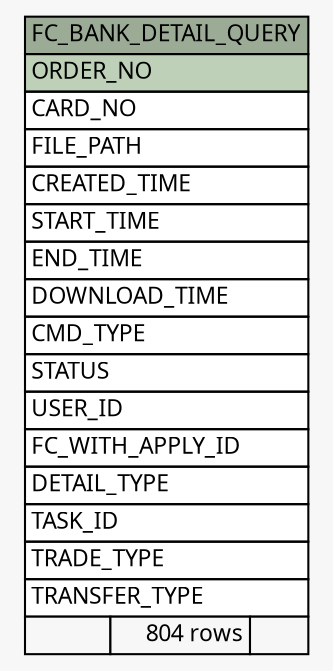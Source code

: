 // dot 2.26.0 on Linux 2.6.32-504.8.1.el6.x86_64
// SchemaSpy rev Unknown
digraph "FC_BANK_DETAIL_QUERY" {
  graph [
    rankdir="RL"
    bgcolor="#f7f7f7"
    nodesep="0.18"
    ranksep="0.46"
    fontname="Microsoft YaHei"
    fontsize="11"
  ];
  node [
    fontname="Microsoft YaHei"
    fontsize="11"
    shape="plaintext"
  ];
  edge [
    arrowsize="0.8"
  ];
  "FC_BANK_DETAIL_QUERY" [
    label=<
    <TABLE BORDER="0" CELLBORDER="1" CELLSPACING="0" BGCOLOR="#ffffff">
      <TR><TD COLSPAN="3" BGCOLOR="#9bab96" ALIGN="CENTER">FC_BANK_DETAIL_QUERY</TD></TR>
      <TR><TD PORT="ORDER_NO" COLSPAN="3" BGCOLOR="#bed1b8" ALIGN="LEFT">ORDER_NO</TD></TR>
      <TR><TD PORT="CARD_NO" COLSPAN="3" ALIGN="LEFT">CARD_NO</TD></TR>
      <TR><TD PORT="FILE_PATH" COLSPAN="3" ALIGN="LEFT">FILE_PATH</TD></TR>
      <TR><TD PORT="CREATED_TIME" COLSPAN="3" ALIGN="LEFT">CREATED_TIME</TD></TR>
      <TR><TD PORT="START_TIME" COLSPAN="3" ALIGN="LEFT">START_TIME</TD></TR>
      <TR><TD PORT="END_TIME" COLSPAN="3" ALIGN="LEFT">END_TIME</TD></TR>
      <TR><TD PORT="DOWNLOAD_TIME" COLSPAN="3" ALIGN="LEFT">DOWNLOAD_TIME</TD></TR>
      <TR><TD PORT="CMD_TYPE" COLSPAN="3" ALIGN="LEFT">CMD_TYPE</TD></TR>
      <TR><TD PORT="STATUS" COLSPAN="3" ALIGN="LEFT">STATUS</TD></TR>
      <TR><TD PORT="USER_ID" COLSPAN="3" ALIGN="LEFT">USER_ID</TD></TR>
      <TR><TD PORT="FC_WITH_APPLY_ID" COLSPAN="3" ALIGN="LEFT">FC_WITH_APPLY_ID</TD></TR>
      <TR><TD PORT="DETAIL_TYPE" COLSPAN="3" ALIGN="LEFT">DETAIL_TYPE</TD></TR>
      <TR><TD PORT="TASK_ID" COLSPAN="3" ALIGN="LEFT">TASK_ID</TD></TR>
      <TR><TD PORT="TRADE_TYPE" COLSPAN="3" ALIGN="LEFT">TRADE_TYPE</TD></TR>
      <TR><TD PORT="TRANSFER_TYPE" COLSPAN="3" ALIGN="LEFT">TRANSFER_TYPE</TD></TR>
      <TR><TD ALIGN="LEFT" BGCOLOR="#f7f7f7">  </TD><TD ALIGN="RIGHT" BGCOLOR="#f7f7f7">804 rows</TD><TD ALIGN="RIGHT" BGCOLOR="#f7f7f7">  </TD></TR>
    </TABLE>>
    URL="tables/FC_BANK_DETAIL_QUERY.html"
    tooltip="FC_BANK_DETAIL_QUERY"
  ];
}
